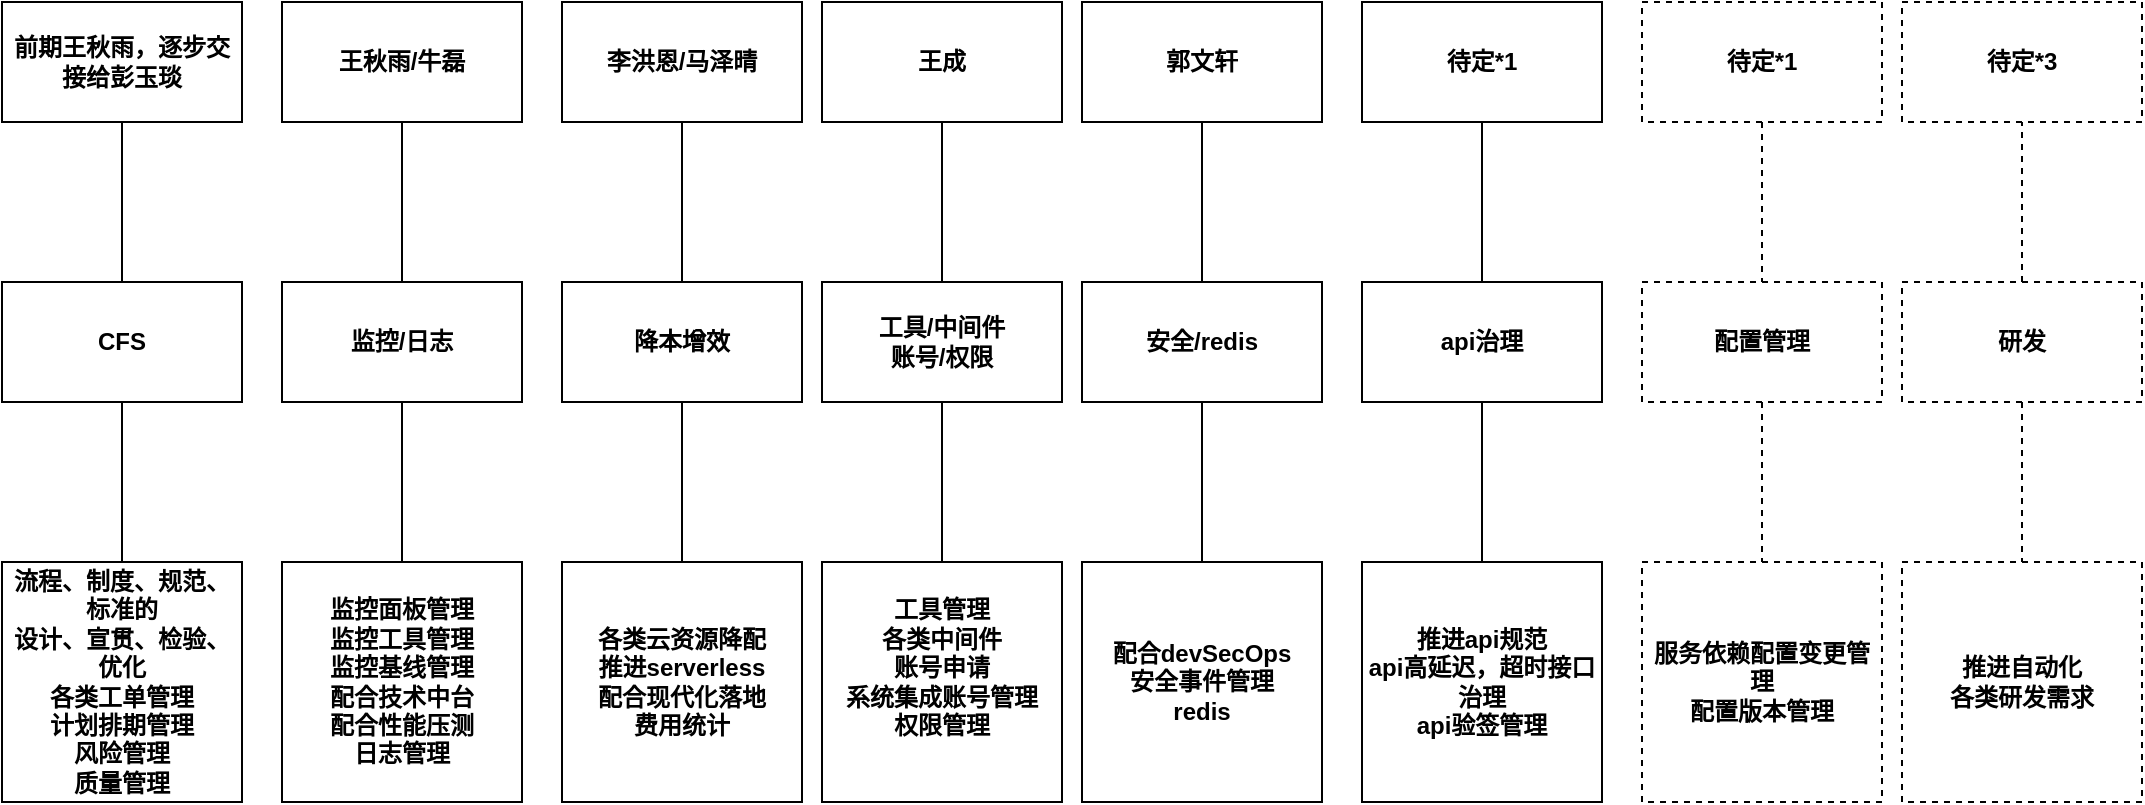 <mxfile version="22.1.3" type="github">
  <diagram name="Page-1" id="90a13364-a465-7bf4-72fc-28e22215d7a0">
    <mxGraphModel dx="1194" dy="527" grid="1" gridSize="10" guides="1" tooltips="1" connect="1" arrows="1" fold="1" page="1" pageScale="1.5" pageWidth="1169" pageHeight="826" background="none" math="0" shadow="0">
      <root>
        <mxCell id="0" style=";html=1;" />
        <mxCell id="1" style=";html=1;" parent="0" />
        <mxCell id="cqxLbp6pCCY_u_N71Wts-29" value="" style="edgeStyle=elbowEdgeStyle;rounded=0;orthogonalLoop=1;jettySize=auto;html=1;elbow=vertical;startArrow=none;endArrow=none;" parent="1" source="SuaFpD2nNM8USR017ylW-28" target="cqxLbp6pCCY_u_N71Wts-28" edge="1">
          <mxGeometry relative="1" as="geometry" />
        </mxCell>
        <mxCell id="cqxLbp6pCCY_u_N71Wts-43" value="" style="edgeStyle=elbowEdgeStyle;rounded=0;orthogonalLoop=1;jettySize=auto;html=1;elbow=horizontal;startArrow=none;endArrow=none;" parent="1" source="SuaFpD2nNM8USR017ylW-28" target="cqxLbp6pCCY_u_N71Wts-42" edge="1">
          <mxGeometry relative="1" as="geometry" />
        </mxCell>
        <UserObject label="&lt;b&gt;监控/日志&lt;/b&gt;" treeRoot="1" id="SuaFpD2nNM8USR017ylW-28">
          <mxCell style="whiteSpace=wrap;html=1;align=center;treeFolding=1;treeMoving=1;newEdgeStyle={&quot;edgeStyle&quot;:&quot;elbowEdgeStyle&quot;,&quot;startArrow&quot;:&quot;none&quot;,&quot;endArrow&quot;:&quot;none&quot;};" parent="1" vertex="1">
            <mxGeometry x="410" y="860" width="120" height="60" as="geometry" />
          </mxCell>
        </UserObject>
        <mxCell id="cqxLbp6pCCY_u_N71Wts-31" value="" style="edgeStyle=elbowEdgeStyle;rounded=0;orthogonalLoop=1;jettySize=auto;html=1;elbow=vertical;startArrow=none;endArrow=none;" parent="1" source="SuaFpD2nNM8USR017ylW-30" target="cqxLbp6pCCY_u_N71Wts-30" edge="1">
          <mxGeometry relative="1" as="geometry" />
        </mxCell>
        <mxCell id="cqxLbp6pCCY_u_N71Wts-45" value="" style="edgeStyle=elbowEdgeStyle;rounded=0;orthogonalLoop=1;jettySize=auto;html=1;elbow=horizontal;startArrow=none;endArrow=none;" parent="1" source="SuaFpD2nNM8USR017ylW-30" target="cqxLbp6pCCY_u_N71Wts-44" edge="1">
          <mxGeometry relative="1" as="geometry" />
        </mxCell>
        <UserObject label="&lt;b&gt;降本增效&lt;/b&gt;" treeRoot="1" id="SuaFpD2nNM8USR017ylW-30">
          <mxCell style="whiteSpace=wrap;html=1;align=center;treeFolding=1;treeMoving=1;newEdgeStyle={&quot;edgeStyle&quot;:&quot;elbowEdgeStyle&quot;,&quot;startArrow&quot;:&quot;none&quot;,&quot;endArrow&quot;:&quot;none&quot;};" parent="1" vertex="1">
            <mxGeometry x="550" y="860" width="120" height="60" as="geometry" />
          </mxCell>
        </UserObject>
        <mxCell id="cqxLbp6pCCY_u_N71Wts-33" value="" style="edgeStyle=elbowEdgeStyle;rounded=0;orthogonalLoop=1;jettySize=auto;html=1;elbow=vertical;startArrow=none;endArrow=none;" parent="1" source="SuaFpD2nNM8USR017ylW-34" target="cqxLbp6pCCY_u_N71Wts-32" edge="1">
          <mxGeometry relative="1" as="geometry" />
        </mxCell>
        <mxCell id="cqxLbp6pCCY_u_N71Wts-41" value="" style="edgeStyle=elbowEdgeStyle;rounded=0;orthogonalLoop=1;jettySize=auto;html=1;elbow=horizontal;startArrow=none;endArrow=none;" parent="1" source="SuaFpD2nNM8USR017ylW-34" target="cqxLbp6pCCY_u_N71Wts-40" edge="1">
          <mxGeometry relative="1" as="geometry" />
        </mxCell>
        <UserObject label="&lt;b&gt;CFS&lt;/b&gt;" treeRoot="1" id="SuaFpD2nNM8USR017ylW-34">
          <mxCell style="whiteSpace=wrap;html=1;align=center;treeFolding=1;treeMoving=1;newEdgeStyle={&quot;edgeStyle&quot;:&quot;elbowEdgeStyle&quot;,&quot;startArrow&quot;:&quot;none&quot;,&quot;endArrow&quot;:&quot;none&quot;};" parent="1" vertex="1">
            <mxGeometry x="270" y="860" width="120" height="60" as="geometry" />
          </mxCell>
        </UserObject>
        <mxCell id="cqxLbp6pCCY_u_N71Wts-35" value="" style="edgeStyle=elbowEdgeStyle;rounded=0;orthogonalLoop=1;jettySize=auto;html=1;elbow=vertical;startArrow=none;endArrow=none;" parent="1" source="SuaFpD2nNM8USR017ylW-36" target="cqxLbp6pCCY_u_N71Wts-34" edge="1">
          <mxGeometry relative="1" as="geometry" />
        </mxCell>
        <mxCell id="cqxLbp6pCCY_u_N71Wts-47" value="" style="edgeStyle=elbowEdgeStyle;rounded=0;orthogonalLoop=1;jettySize=auto;html=1;elbow=horizontal;startArrow=none;endArrow=none;" parent="1" source="SuaFpD2nNM8USR017ylW-36" target="cqxLbp6pCCY_u_N71Wts-46" edge="1">
          <mxGeometry relative="1" as="geometry" />
        </mxCell>
        <UserObject label="&lt;b&gt;工具/中间件&lt;br&gt;&lt;/b&gt;&lt;b style=&quot;border-color: var(--border-color);&quot;&gt;账号/权限&lt;/b&gt;&lt;b&gt;&lt;br&gt;&lt;/b&gt;" treeRoot="1" id="SuaFpD2nNM8USR017ylW-36">
          <mxCell style="whiteSpace=wrap;html=1;align=center;treeFolding=1;treeMoving=1;newEdgeStyle={&quot;edgeStyle&quot;:&quot;elbowEdgeStyle&quot;,&quot;startArrow&quot;:&quot;none&quot;,&quot;endArrow&quot;:&quot;none&quot;};" parent="1" vertex="1">
            <mxGeometry x="680" y="860" width="120" height="60" as="geometry" />
          </mxCell>
        </UserObject>
        <mxCell id="cqxLbp6pCCY_u_N71Wts-37" value="" style="edgeStyle=elbowEdgeStyle;rounded=0;orthogonalLoop=1;jettySize=auto;html=1;elbow=vertical;startArrow=none;endArrow=none;" parent="1" source="SuaFpD2nNM8USR017ylW-50" target="cqxLbp6pCCY_u_N71Wts-36" edge="1">
          <mxGeometry relative="1" as="geometry" />
        </mxCell>
        <mxCell id="cqxLbp6pCCY_u_N71Wts-49" value="" style="edgeStyle=elbowEdgeStyle;rounded=0;orthogonalLoop=1;jettySize=auto;html=1;elbow=horizontal;startArrow=none;endArrow=none;" parent="1" source="SuaFpD2nNM8USR017ylW-50" target="cqxLbp6pCCY_u_N71Wts-48" edge="1">
          <mxGeometry relative="1" as="geometry" />
        </mxCell>
        <UserObject label="&lt;b&gt;安全/redis&lt;/b&gt;" treeRoot="1" id="SuaFpD2nNM8USR017ylW-50">
          <mxCell style="whiteSpace=wrap;html=1;align=center;treeFolding=1;treeMoving=1;newEdgeStyle={&quot;edgeStyle&quot;:&quot;elbowEdgeStyle&quot;,&quot;startArrow&quot;:&quot;none&quot;,&quot;endArrow&quot;:&quot;none&quot;};" parent="1" vertex="1">
            <mxGeometry x="810" y="860" width="120" height="60" as="geometry" />
          </mxCell>
        </UserObject>
        <UserObject label="&lt;b&gt;监控面板管理&lt;br&gt;&lt;/b&gt;&lt;b style=&quot;border-color: var(--border-color);&quot;&gt;监控工具管理&lt;br style=&quot;border-color: var(--border-color);&quot;&gt;监控基线管理&lt;br style=&quot;border-color: var(--border-color);&quot;&gt;&lt;/b&gt;&lt;b&gt;配合技术中台&lt;br&gt;配合性能压测&lt;br&gt;&lt;/b&gt;&lt;b style=&quot;border-color: var(--border-color);&quot;&gt;日志管理&lt;br style=&quot;border-color: var(--border-color);&quot;&gt;&lt;/b&gt;" treeRoot="1" id="cqxLbp6pCCY_u_N71Wts-28">
          <mxCell style="whiteSpace=wrap;html=1;align=center;treeFolding=1;treeMoving=1;newEdgeStyle={&quot;edgeStyle&quot;:&quot;elbowEdgeStyle&quot;,&quot;startArrow&quot;:&quot;none&quot;,&quot;endArrow&quot;:&quot;none&quot;};" parent="1" vertex="1">
            <mxGeometry x="410" y="1000" width="120" height="120" as="geometry" />
          </mxCell>
        </UserObject>
        <UserObject label="&lt;b style=&quot;border-color: var(--border-color);&quot;&gt;各类云资源降配&lt;br&gt;推进serverless&lt;br&gt;配合现代化落地&lt;br&gt;费用统计&lt;br&gt;&lt;/b&gt;" treeRoot="1" id="cqxLbp6pCCY_u_N71Wts-30">
          <mxCell style="whiteSpace=wrap;html=1;align=center;treeFolding=1;treeMoving=1;newEdgeStyle={&quot;edgeStyle&quot;:&quot;elbowEdgeStyle&quot;,&quot;startArrow&quot;:&quot;none&quot;,&quot;endArrow&quot;:&quot;none&quot;};" parent="1" vertex="1">
            <mxGeometry x="550" y="1000" width="120" height="120" as="geometry" />
          </mxCell>
        </UserObject>
        <UserObject label="&lt;b&gt;流程、制度、规范、标准的&lt;br&gt;设计、宣贯、检验、优化&lt;br&gt;各类工单管理&lt;br&gt;计划排期管理&lt;br&gt;风险管理&lt;br&gt;质量管理&lt;br&gt;&lt;/b&gt;" treeRoot="1" id="cqxLbp6pCCY_u_N71Wts-32">
          <mxCell style="whiteSpace=wrap;html=1;align=center;treeFolding=1;treeMoving=1;newEdgeStyle={&quot;edgeStyle&quot;:&quot;elbowEdgeStyle&quot;,&quot;startArrow&quot;:&quot;none&quot;,&quot;endArrow&quot;:&quot;none&quot;};" parent="1" vertex="1">
            <mxGeometry x="270" y="1000" width="120" height="120" as="geometry" />
          </mxCell>
        </UserObject>
        <UserObject label="&lt;b&gt;工具管理&lt;br&gt;各类中间件&lt;br&gt;账号申请&lt;br&gt;系统集成账号管理&lt;br&gt;权限管理&lt;br&gt;&lt;br&gt;&lt;/b&gt;" treeRoot="1" id="cqxLbp6pCCY_u_N71Wts-34">
          <mxCell style="whiteSpace=wrap;html=1;align=center;treeFolding=1;treeMoving=1;newEdgeStyle={&quot;edgeStyle&quot;:&quot;elbowEdgeStyle&quot;,&quot;startArrow&quot;:&quot;none&quot;,&quot;endArrow&quot;:&quot;none&quot;};" parent="1" vertex="1">
            <mxGeometry x="680" y="1000" width="120" height="120" as="geometry" />
          </mxCell>
        </UserObject>
        <UserObject label="&lt;b&gt;配合devSecOps&lt;br&gt;安全事件管理&lt;br&gt;redis&lt;br&gt;&lt;/b&gt;" treeRoot="1" id="cqxLbp6pCCY_u_N71Wts-36">
          <mxCell style="whiteSpace=wrap;html=1;align=center;treeFolding=1;treeMoving=1;newEdgeStyle={&quot;edgeStyle&quot;:&quot;elbowEdgeStyle&quot;,&quot;startArrow&quot;:&quot;none&quot;,&quot;endArrow&quot;:&quot;none&quot;};" parent="1" vertex="1">
            <mxGeometry x="810" y="1000" width="120" height="120" as="geometry" />
          </mxCell>
        </UserObject>
        <UserObject label="&lt;b&gt;前期王秋雨，逐步交接给彭玉琰&lt;/b&gt;" treeRoot="1" id="cqxLbp6pCCY_u_N71Wts-40">
          <mxCell style="whiteSpace=wrap;html=1;align=center;treeFolding=1;treeMoving=1;newEdgeStyle={&quot;edgeStyle&quot;:&quot;elbowEdgeStyle&quot;,&quot;startArrow&quot;:&quot;none&quot;,&quot;endArrow&quot;:&quot;none&quot;};" parent="1" vertex="1">
            <mxGeometry x="270" y="720" width="120" height="60" as="geometry" />
          </mxCell>
        </UserObject>
        <UserObject label="&lt;b&gt;王秋雨/牛磊&lt;/b&gt;" treeRoot="1" id="cqxLbp6pCCY_u_N71Wts-42">
          <mxCell style="whiteSpace=wrap;html=1;align=center;treeFolding=1;treeMoving=1;newEdgeStyle={&quot;edgeStyle&quot;:&quot;elbowEdgeStyle&quot;,&quot;startArrow&quot;:&quot;none&quot;,&quot;endArrow&quot;:&quot;none&quot;};" parent="1" vertex="1">
            <mxGeometry x="410" y="720" width="120" height="60" as="geometry" />
          </mxCell>
        </UserObject>
        <UserObject label="&lt;b&gt;李洪恩/马泽晴&lt;/b&gt;" treeRoot="1" id="cqxLbp6pCCY_u_N71Wts-44">
          <mxCell style="whiteSpace=wrap;html=1;align=center;treeFolding=1;treeMoving=1;newEdgeStyle={&quot;edgeStyle&quot;:&quot;elbowEdgeStyle&quot;,&quot;startArrow&quot;:&quot;none&quot;,&quot;endArrow&quot;:&quot;none&quot;};" parent="1" vertex="1">
            <mxGeometry x="550" y="720" width="120" height="60" as="geometry" />
          </mxCell>
        </UserObject>
        <UserObject label="&lt;b&gt;王成&lt;br&gt;&lt;/b&gt;" treeRoot="1" id="cqxLbp6pCCY_u_N71Wts-46">
          <mxCell style="whiteSpace=wrap;html=1;align=center;treeFolding=1;treeMoving=1;newEdgeStyle={&quot;edgeStyle&quot;:&quot;elbowEdgeStyle&quot;,&quot;startArrow&quot;:&quot;none&quot;,&quot;endArrow&quot;:&quot;none&quot;};" parent="1" vertex="1">
            <mxGeometry x="680" y="720" width="120" height="60" as="geometry" />
          </mxCell>
        </UserObject>
        <UserObject label="&lt;b&gt;郭文轩&lt;/b&gt;" treeRoot="1" id="cqxLbp6pCCY_u_N71Wts-48">
          <mxCell style="whiteSpace=wrap;html=1;align=center;treeFolding=1;treeMoving=1;newEdgeStyle={&quot;edgeStyle&quot;:&quot;elbowEdgeStyle&quot;,&quot;startArrow&quot;:&quot;none&quot;,&quot;endArrow&quot;:&quot;none&quot;};" parent="1" vertex="1" collapsed="1">
            <mxGeometry x="810" y="720" width="120" height="60" as="geometry" />
          </mxCell>
        </UserObject>
        <mxCell id="cqxLbp6pCCY_u_N71Wts-52" value="" style="edgeStyle=elbowEdgeStyle;rounded=0;orthogonalLoop=1;jettySize=auto;html=1;elbow=horizontal;startArrow=none;endArrow=none;dashed=1;" parent="1" source="cqxLbp6pCCY_u_N71Wts-50" target="cqxLbp6pCCY_u_N71Wts-51" edge="1">
          <mxGeometry relative="1" as="geometry" />
        </mxCell>
        <mxCell id="cqxLbp6pCCY_u_N71Wts-54" value="" style="edgeStyle=elbowEdgeStyle;rounded=0;orthogonalLoop=1;jettySize=auto;html=1;elbow=vertical;startArrow=none;endArrow=none;dashed=1;" parent="1" source="cqxLbp6pCCY_u_N71Wts-50" target="cqxLbp6pCCY_u_N71Wts-53" edge="1">
          <mxGeometry relative="1" as="geometry" />
        </mxCell>
        <UserObject label="&lt;b&gt;研发&lt;/b&gt;" treeRoot="1" id="cqxLbp6pCCY_u_N71Wts-50">
          <mxCell style="whiteSpace=wrap;html=1;align=center;treeFolding=1;treeMoving=1;newEdgeStyle={&quot;edgeStyle&quot;:&quot;elbowEdgeStyle&quot;,&quot;startArrow&quot;:&quot;none&quot;,&quot;endArrow&quot;:&quot;none&quot;};dashed=1;" parent="1" vertex="1">
            <mxGeometry x="1220" y="860" width="120" height="60" as="geometry" />
          </mxCell>
        </UserObject>
        <UserObject label="&lt;b&gt;待定*3&lt;/b&gt;" treeRoot="1" id="cqxLbp6pCCY_u_N71Wts-51">
          <mxCell style="whiteSpace=wrap;html=1;align=center;treeFolding=1;treeMoving=1;newEdgeStyle={&quot;edgeStyle&quot;:&quot;elbowEdgeStyle&quot;,&quot;startArrow&quot;:&quot;none&quot;,&quot;endArrow&quot;:&quot;none&quot;};dashed=1;" parent="1" vertex="1">
            <mxGeometry x="1220" y="720" width="120" height="60" as="geometry" />
          </mxCell>
        </UserObject>
        <UserObject label="&lt;b&gt;推进自动化&lt;br&gt;各类研发需求&lt;/b&gt;" treeRoot="1" id="cqxLbp6pCCY_u_N71Wts-53">
          <mxCell style="whiteSpace=wrap;html=1;align=center;treeFolding=1;treeMoving=1;newEdgeStyle={&quot;edgeStyle&quot;:&quot;elbowEdgeStyle&quot;,&quot;startArrow&quot;:&quot;none&quot;,&quot;endArrow&quot;:&quot;none&quot;};dashed=1;" parent="1" vertex="1">
            <mxGeometry x="1220" y="1000" width="120" height="120" as="geometry" />
          </mxCell>
        </UserObject>
        <mxCell id="OMq3AbVmfSslOQLTdmc0-3" value="" style="edgeStyle=elbowEdgeStyle;rounded=0;orthogonalLoop=1;jettySize=auto;html=1;elbow=vertical;startArrow=none;endArrow=none;dashed=1;" parent="1" source="OMq3AbVmfSslOQLTdmc0-1" target="OMq3AbVmfSslOQLTdmc0-2" edge="1">
          <mxGeometry relative="1" as="geometry" />
        </mxCell>
        <UserObject label="&lt;b&gt;待定*1&lt;/b&gt;" treeRoot="1" id="OMq3AbVmfSslOQLTdmc0-1">
          <mxCell style="whiteSpace=wrap;html=1;align=center;treeFolding=1;treeMoving=1;newEdgeStyle={&quot;edgeStyle&quot;:&quot;elbowEdgeStyle&quot;,&quot;startArrow&quot;:&quot;none&quot;,&quot;endArrow&quot;:&quot;none&quot;};dashed=1;" parent="1" vertex="1" collapsed="1">
            <mxGeometry x="1090" y="720" width="120" height="60" as="geometry" />
          </mxCell>
        </UserObject>
        <mxCell id="OMq3AbVmfSslOQLTdmc0-5" value="" style="edgeStyle=elbowEdgeStyle;rounded=0;orthogonalLoop=1;jettySize=auto;html=1;elbow=vertical;startArrow=none;endArrow=none;dashed=1;" parent="1" source="OMq3AbVmfSslOQLTdmc0-2" target="OMq3AbVmfSslOQLTdmc0-4" edge="1">
          <mxGeometry relative="1" as="geometry" />
        </mxCell>
        <UserObject label="&lt;b&gt;配置管理&lt;/b&gt;" treeRoot="1" id="OMq3AbVmfSslOQLTdmc0-2">
          <mxCell style="whiteSpace=wrap;html=1;align=center;treeFolding=1;treeMoving=1;newEdgeStyle={&quot;edgeStyle&quot;:&quot;elbowEdgeStyle&quot;,&quot;startArrow&quot;:&quot;none&quot;,&quot;endArrow&quot;:&quot;none&quot;};dashed=1;" parent="1" vertex="1">
            <mxGeometry x="1090" y="860" width="120" height="60" as="geometry" />
          </mxCell>
        </UserObject>
        <UserObject label="&lt;b&gt;服务依赖配置变更管理&lt;br&gt;配置版本管理&lt;/b&gt;" treeRoot="1" id="OMq3AbVmfSslOQLTdmc0-4">
          <mxCell style="whiteSpace=wrap;html=1;align=center;treeFolding=1;treeMoving=1;newEdgeStyle={&quot;edgeStyle&quot;:&quot;elbowEdgeStyle&quot;,&quot;startArrow&quot;:&quot;none&quot;,&quot;endArrow&quot;:&quot;none&quot;};dashed=1;" parent="1" vertex="1">
            <mxGeometry x="1090" y="1000" width="120" height="120" as="geometry" />
          </mxCell>
        </UserObject>
        <mxCell id="OMq3AbVmfSslOQLTdmc0-6" value="" style="edgeStyle=elbowEdgeStyle;rounded=0;orthogonalLoop=1;jettySize=auto;html=1;elbow=vertical;startArrow=none;endArrow=none;" parent="1" source="OMq3AbVmfSslOQLTdmc0-8" target="OMq3AbVmfSslOQLTdmc0-9" edge="1">
          <mxGeometry relative="1" as="geometry" />
        </mxCell>
        <mxCell id="OMq3AbVmfSslOQLTdmc0-7" value="" style="edgeStyle=elbowEdgeStyle;rounded=0;orthogonalLoop=1;jettySize=auto;html=1;elbow=horizontal;startArrow=none;endArrow=none;" parent="1" source="OMq3AbVmfSslOQLTdmc0-8" target="OMq3AbVmfSslOQLTdmc0-10" edge="1">
          <mxGeometry relative="1" as="geometry" />
        </mxCell>
        <UserObject label="&lt;b&gt;api治理&lt;/b&gt;" treeRoot="1" id="OMq3AbVmfSslOQLTdmc0-8">
          <mxCell style="whiteSpace=wrap;html=1;align=center;treeFolding=1;treeMoving=1;newEdgeStyle={&quot;edgeStyle&quot;:&quot;elbowEdgeStyle&quot;,&quot;startArrow&quot;:&quot;none&quot;,&quot;endArrow&quot;:&quot;none&quot;};" parent="1" vertex="1">
            <mxGeometry x="950" y="860" width="120" height="60" as="geometry" />
          </mxCell>
        </UserObject>
        <UserObject label="&lt;b&gt;推进api规范&lt;br&gt;api高延迟，超时接口治理&lt;br&gt;api验签管理&lt;br&gt;&lt;/b&gt;" treeRoot="1" id="OMq3AbVmfSslOQLTdmc0-9">
          <mxCell style="whiteSpace=wrap;html=1;align=center;treeFolding=1;treeMoving=1;newEdgeStyle={&quot;edgeStyle&quot;:&quot;elbowEdgeStyle&quot;,&quot;startArrow&quot;:&quot;none&quot;,&quot;endArrow&quot;:&quot;none&quot;};" parent="1" vertex="1">
            <mxGeometry x="950" y="1000" width="120" height="120" as="geometry" />
          </mxCell>
        </UserObject>
        <UserObject label="&lt;b&gt;待定*1&lt;/b&gt;" treeRoot="1" id="OMq3AbVmfSslOQLTdmc0-10">
          <mxCell style="whiteSpace=wrap;html=1;align=center;treeFolding=1;treeMoving=1;newEdgeStyle={&quot;edgeStyle&quot;:&quot;elbowEdgeStyle&quot;,&quot;startArrow&quot;:&quot;none&quot;,&quot;endArrow&quot;:&quot;none&quot;};" parent="1" vertex="1" collapsed="1">
            <mxGeometry x="950" y="720" width="120" height="60" as="geometry" />
          </mxCell>
        </UserObject>
      </root>
    </mxGraphModel>
  </diagram>
</mxfile>
